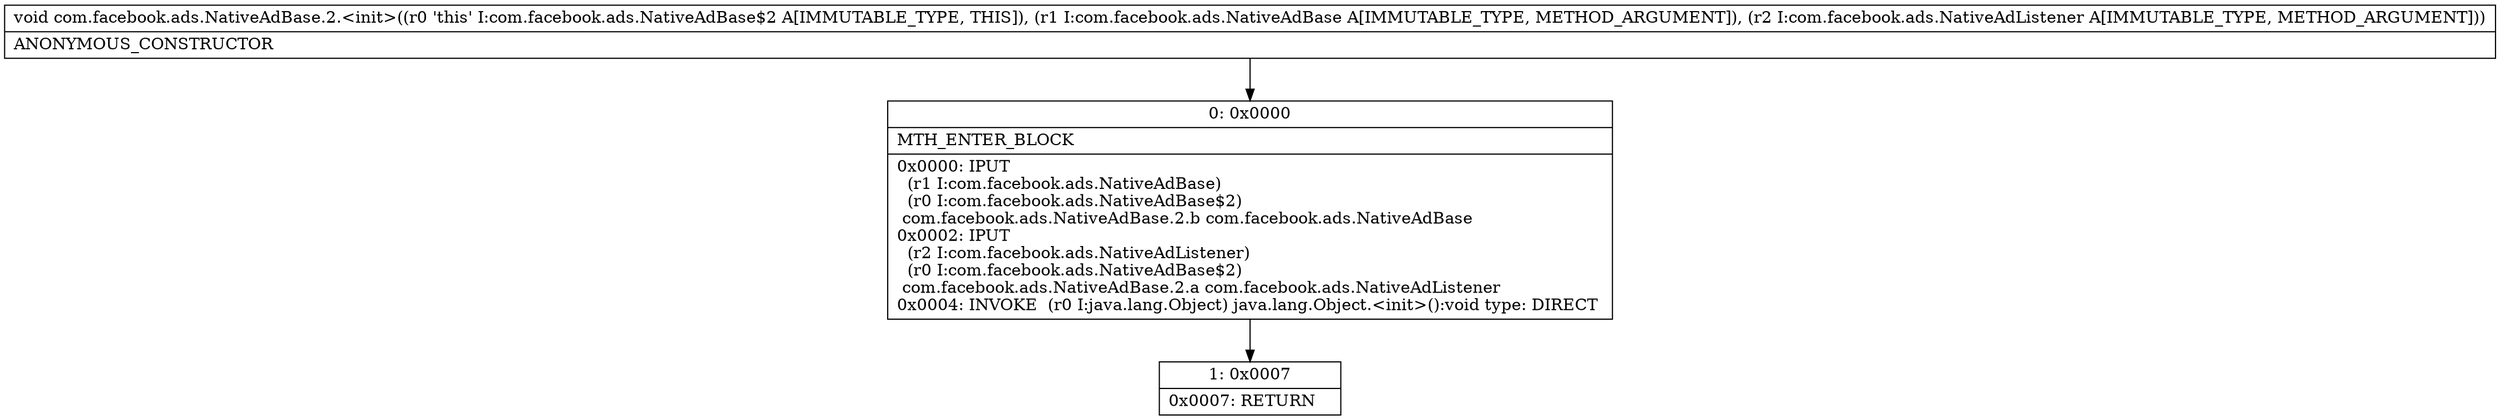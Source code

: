 digraph "CFG forcom.facebook.ads.NativeAdBase.2.\<init\>(Lcom\/facebook\/ads\/NativeAdBase;Lcom\/facebook\/ads\/NativeAdListener;)V" {
Node_0 [shape=record,label="{0\:\ 0x0000|MTH_ENTER_BLOCK\l|0x0000: IPUT  \l  (r1 I:com.facebook.ads.NativeAdBase)\l  (r0 I:com.facebook.ads.NativeAdBase$2)\l com.facebook.ads.NativeAdBase.2.b com.facebook.ads.NativeAdBase \l0x0002: IPUT  \l  (r2 I:com.facebook.ads.NativeAdListener)\l  (r0 I:com.facebook.ads.NativeAdBase$2)\l com.facebook.ads.NativeAdBase.2.a com.facebook.ads.NativeAdListener \l0x0004: INVOKE  (r0 I:java.lang.Object) java.lang.Object.\<init\>():void type: DIRECT \l}"];
Node_1 [shape=record,label="{1\:\ 0x0007|0x0007: RETURN   \l}"];
MethodNode[shape=record,label="{void com.facebook.ads.NativeAdBase.2.\<init\>((r0 'this' I:com.facebook.ads.NativeAdBase$2 A[IMMUTABLE_TYPE, THIS]), (r1 I:com.facebook.ads.NativeAdBase A[IMMUTABLE_TYPE, METHOD_ARGUMENT]), (r2 I:com.facebook.ads.NativeAdListener A[IMMUTABLE_TYPE, METHOD_ARGUMENT]))  | ANONYMOUS_CONSTRUCTOR\l}"];
MethodNode -> Node_0;
Node_0 -> Node_1;
}

